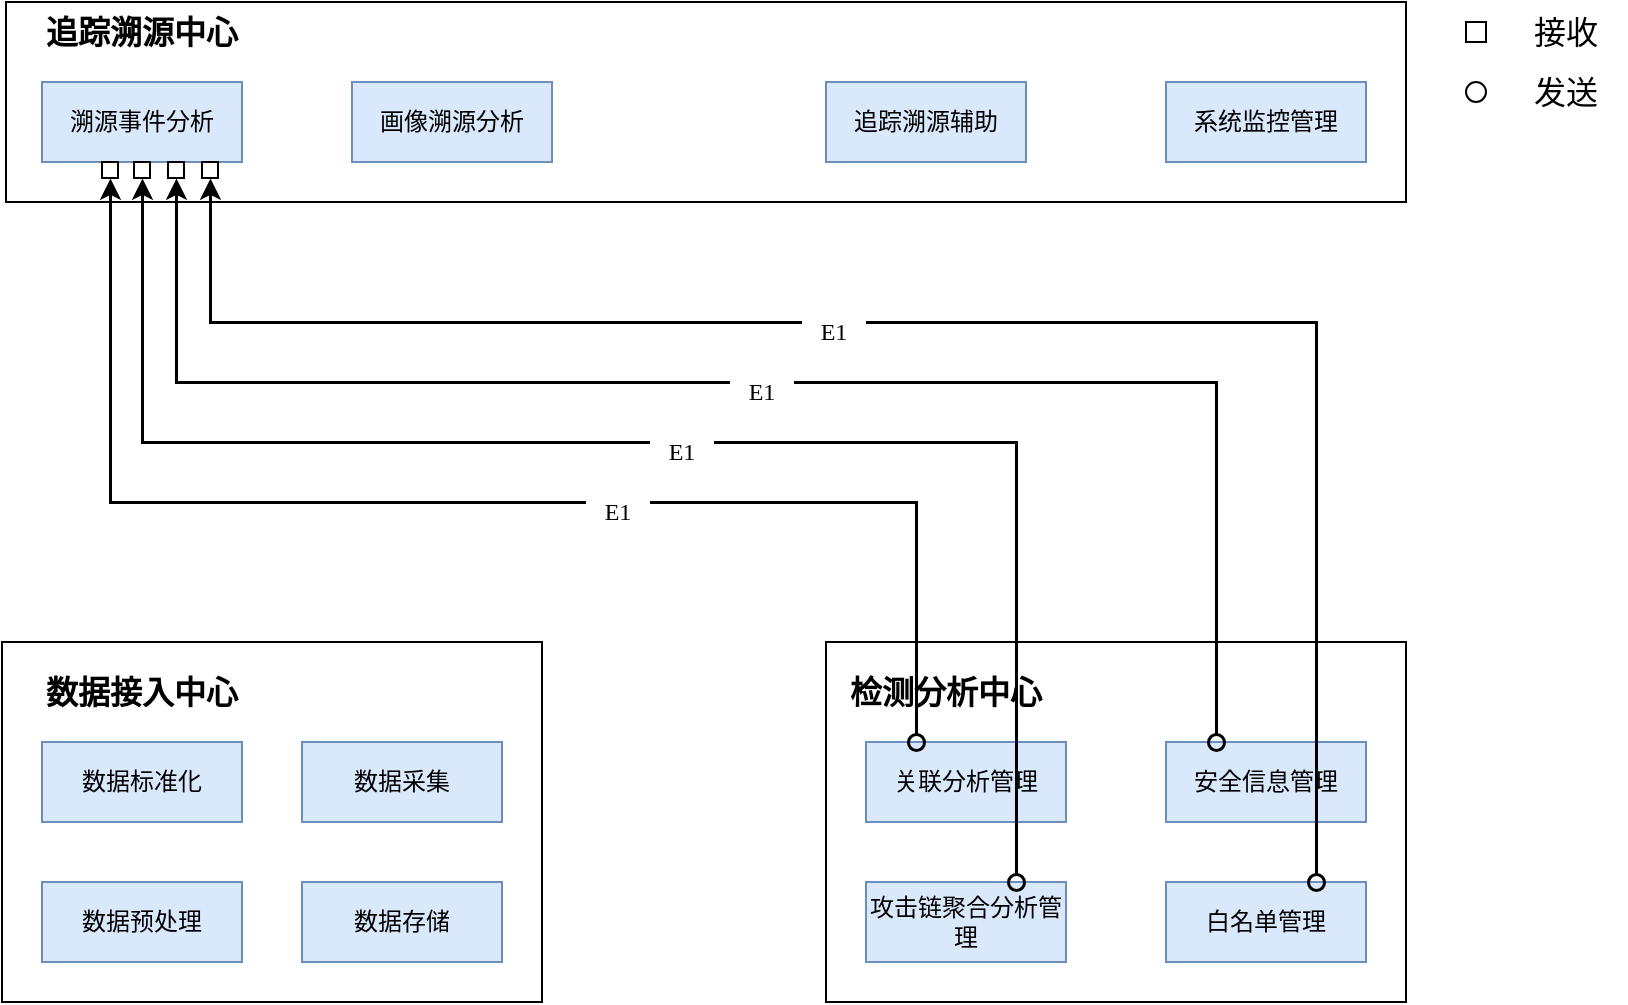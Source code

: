<mxfile version="17.1.3" type="github">
  <diagram id="C5RBs43oDa-KdzZeNtuy" name="Page-1">
    <mxGraphModel dx="1070" dy="1850" grid="1" gridSize="10" guides="1" tooltips="1" connect="1" arrows="1" fold="1" page="1" pageScale="1" pageWidth="827" pageHeight="1169" math="0" shadow="0">
      <root>
        <mxCell id="WIyWlLk6GJQsqaUBKTNV-0" />
        <mxCell id="WIyWlLk6GJQsqaUBKTNV-1" parent="WIyWlLk6GJQsqaUBKTNV-0" />
        <mxCell id="ym5Kv6FDzrjFt7_dx-2i-0" value="" style="rounded=0;whiteSpace=wrap;html=1;" vertex="1" parent="WIyWlLk6GJQsqaUBKTNV-1">
          <mxGeometry x="140" y="-20" width="700" height="100" as="geometry" />
        </mxCell>
        <mxCell id="ym5Kv6FDzrjFt7_dx-2i-1" value="追踪溯源中心" style="text;html=1;strokeColor=none;fillColor=none;align=center;verticalAlign=middle;whiteSpace=wrap;rounded=0;fontStyle=1;fontSize=16;" vertex="1" parent="WIyWlLk6GJQsqaUBKTNV-1">
          <mxGeometry x="148" y="-20" width="120" height="30" as="geometry" />
        </mxCell>
        <mxCell id="ym5Kv6FDzrjFt7_dx-2i-2" value="溯源事件分析" style="rounded=0;whiteSpace=wrap;html=1;fillColor=#dae8fc;strokeColor=#6c8ebf;" vertex="1" parent="WIyWlLk6GJQsqaUBKTNV-1">
          <mxGeometry x="158" y="20" width="100" height="40" as="geometry" />
        </mxCell>
        <mxCell id="ym5Kv6FDzrjFt7_dx-2i-3" value="画像溯源分析" style="rounded=0;whiteSpace=wrap;html=1;fillColor=#dae8fc;strokeColor=#6c8ebf;" vertex="1" parent="WIyWlLk6GJQsqaUBKTNV-1">
          <mxGeometry x="313" y="20" width="100" height="40" as="geometry" />
        </mxCell>
        <mxCell id="ym5Kv6FDzrjFt7_dx-2i-5" value="追踪溯源辅助" style="rounded=0;whiteSpace=wrap;html=1;fillColor=#dae8fc;strokeColor=#6c8ebf;" vertex="1" parent="WIyWlLk6GJQsqaUBKTNV-1">
          <mxGeometry x="550" y="20" width="100" height="40" as="geometry" />
        </mxCell>
        <mxCell id="ym5Kv6FDzrjFt7_dx-2i-6" value="系统监控管理" style="rounded=0;whiteSpace=wrap;html=1;fillColor=#dae8fc;strokeColor=#6c8ebf;" vertex="1" parent="WIyWlLk6GJQsqaUBKTNV-1">
          <mxGeometry x="720" y="20" width="100" height="40" as="geometry" />
        </mxCell>
        <mxCell id="ym5Kv6FDzrjFt7_dx-2i-7" value="" style="rounded=0;whiteSpace=wrap;html=1;" vertex="1" parent="WIyWlLk6GJQsqaUBKTNV-1">
          <mxGeometry x="138" y="300" width="270" height="180" as="geometry" />
        </mxCell>
        <mxCell id="ym5Kv6FDzrjFt7_dx-2i-8" value="数据接入中心" style="text;html=1;strokeColor=none;fillColor=none;align=center;verticalAlign=middle;whiteSpace=wrap;rounded=0;fontStyle=1;fontSize=16;" vertex="1" parent="WIyWlLk6GJQsqaUBKTNV-1">
          <mxGeometry x="148" y="310" width="120" height="30" as="geometry" />
        </mxCell>
        <mxCell id="ym5Kv6FDzrjFt7_dx-2i-9" value="数据标准化" style="rounded=0;whiteSpace=wrap;html=1;fillColor=#dae8fc;strokeColor=#6c8ebf;" vertex="1" parent="WIyWlLk6GJQsqaUBKTNV-1">
          <mxGeometry x="158" y="350" width="100" height="40" as="geometry" />
        </mxCell>
        <mxCell id="ym5Kv6FDzrjFt7_dx-2i-10" value="数据预处理" style="rounded=0;whiteSpace=wrap;html=1;fillColor=#dae8fc;strokeColor=#6c8ebf;" vertex="1" parent="WIyWlLk6GJQsqaUBKTNV-1">
          <mxGeometry x="158" y="420" width="100" height="40" as="geometry" />
        </mxCell>
        <mxCell id="ym5Kv6FDzrjFt7_dx-2i-11" value="数据采集" style="rounded=0;whiteSpace=wrap;html=1;fillColor=#dae8fc;strokeColor=#6c8ebf;" vertex="1" parent="WIyWlLk6GJQsqaUBKTNV-1">
          <mxGeometry x="288" y="350" width="100" height="40" as="geometry" />
        </mxCell>
        <mxCell id="ym5Kv6FDzrjFt7_dx-2i-15" value="数据存储" style="rounded=0;whiteSpace=wrap;html=1;fillColor=#dae8fc;strokeColor=#6c8ebf;" vertex="1" parent="WIyWlLk6GJQsqaUBKTNV-1">
          <mxGeometry x="288" y="420" width="100" height="40" as="geometry" />
        </mxCell>
        <mxCell id="ym5Kv6FDzrjFt7_dx-2i-16" value="" style="rounded=0;whiteSpace=wrap;html=1;" vertex="1" parent="WIyWlLk6GJQsqaUBKTNV-1">
          <mxGeometry x="550" y="300" width="290" height="180" as="geometry" />
        </mxCell>
        <mxCell id="ym5Kv6FDzrjFt7_dx-2i-17" value="检测分析中心" style="text;html=1;strokeColor=none;fillColor=none;align=center;verticalAlign=middle;whiteSpace=wrap;rounded=0;fontStyle=1;fontSize=16;" vertex="1" parent="WIyWlLk6GJQsqaUBKTNV-1">
          <mxGeometry x="550" y="310" width="120" height="30" as="geometry" />
        </mxCell>
        <mxCell id="ym5Kv6FDzrjFt7_dx-2i-18" value="关联分析管理" style="rounded=0;whiteSpace=wrap;html=1;fillColor=#dae8fc;strokeColor=#6c8ebf;" vertex="1" parent="WIyWlLk6GJQsqaUBKTNV-1">
          <mxGeometry x="570" y="350" width="100" height="40" as="geometry" />
        </mxCell>
        <mxCell id="ym5Kv6FDzrjFt7_dx-2i-19" style="edgeStyle=orthogonalEdgeStyle;shape=connector;rounded=0;orthogonalLoop=1;jettySize=auto;html=1;exitX=0.25;exitY=0;exitDx=0;exitDy=0;labelBackgroundColor=default;fontFamily=Helvetica;fontSize=16;fontColor=default;startArrow=oval;startFill=0;endArrow=classic;endFill=1;startSize=8;endSize=6;strokeColor=default;strokeWidth=1.5;sketch=0;jumpStyle=arc;entryX=0.5;entryY=1;entryDx=0;entryDy=0;" edge="1" parent="WIyWlLk6GJQsqaUBKTNV-1" source="ym5Kv6FDzrjFt7_dx-2i-18" target="ym5Kv6FDzrjFt7_dx-2i-28">
          <mxGeometry relative="1" as="geometry">
            <mxPoint x="250" y="160" as="targetPoint" />
            <Array as="points">
              <mxPoint x="595" y="230" />
              <mxPoint x="192" y="230" />
            </Array>
          </mxGeometry>
        </mxCell>
        <mxCell id="ym5Kv6FDzrjFt7_dx-2i-20" value="攻击链聚合分析管理" style="rounded=0;whiteSpace=wrap;html=1;fillColor=#dae8fc;strokeColor=#6c8ebf;" vertex="1" parent="WIyWlLk6GJQsqaUBKTNV-1">
          <mxGeometry x="570" y="420" width="100" height="40" as="geometry" />
        </mxCell>
        <mxCell id="ym5Kv6FDzrjFt7_dx-2i-21" style="edgeStyle=orthogonalEdgeStyle;shape=connector;rounded=0;sketch=0;jumpStyle=arc;orthogonalLoop=1;jettySize=auto;html=1;exitX=0.75;exitY=0;exitDx=0;exitDy=0;labelBackgroundColor=default;fontFamily=Helvetica;fontSize=16;fontColor=default;startArrow=oval;startFill=0;endArrow=classic;endFill=1;startSize=8;endSize=6;strokeColor=default;strokeWidth=1.5;entryX=0.5;entryY=1;entryDx=0;entryDy=0;" edge="1" parent="WIyWlLk6GJQsqaUBKTNV-1" source="ym5Kv6FDzrjFt7_dx-2i-20" target="ym5Kv6FDzrjFt7_dx-2i-27">
          <mxGeometry relative="1" as="geometry">
            <Array as="points">
              <mxPoint x="645" y="200" />
              <mxPoint x="208" y="200" />
            </Array>
          </mxGeometry>
        </mxCell>
        <mxCell id="ym5Kv6FDzrjFt7_dx-2i-22" value="安全信息管理" style="rounded=0;whiteSpace=wrap;html=1;fillColor=#dae8fc;strokeColor=#6c8ebf;" vertex="1" parent="WIyWlLk6GJQsqaUBKTNV-1">
          <mxGeometry x="720" y="350" width="100" height="40" as="geometry" />
        </mxCell>
        <mxCell id="ym5Kv6FDzrjFt7_dx-2i-23" style="edgeStyle=orthogonalEdgeStyle;shape=connector;rounded=0;sketch=0;jumpStyle=arc;orthogonalLoop=1;jettySize=auto;html=1;exitX=0.25;exitY=0;exitDx=0;exitDy=0;entryX=0.5;entryY=1;entryDx=0;entryDy=0;labelBackgroundColor=default;fontFamily=Helvetica;fontSize=16;fontColor=default;startArrow=oval;startFill=0;endArrow=classic;endFill=1;startSize=8;endSize=6;strokeColor=default;strokeWidth=1.5;" edge="1" parent="WIyWlLk6GJQsqaUBKTNV-1" source="ym5Kv6FDzrjFt7_dx-2i-22" target="ym5Kv6FDzrjFt7_dx-2i-29">
          <mxGeometry relative="1" as="geometry">
            <Array as="points">
              <mxPoint x="745" y="170" />
              <mxPoint x="225" y="170" />
            </Array>
          </mxGeometry>
        </mxCell>
        <mxCell id="ym5Kv6FDzrjFt7_dx-2i-24" value="白名单管理" style="rounded=0;whiteSpace=wrap;html=1;fillColor=#dae8fc;strokeColor=#6c8ebf;" vertex="1" parent="WIyWlLk6GJQsqaUBKTNV-1">
          <mxGeometry x="720" y="420" width="100" height="40" as="geometry" />
        </mxCell>
        <mxCell id="ym5Kv6FDzrjFt7_dx-2i-25" style="edgeStyle=orthogonalEdgeStyle;shape=connector;rounded=0;sketch=0;jumpStyle=arc;orthogonalLoop=1;jettySize=auto;html=1;exitX=0.75;exitY=0;exitDx=0;exitDy=0;entryX=0.5;entryY=1;entryDx=0;entryDy=0;labelBackgroundColor=default;fontFamily=Helvetica;fontSize=16;fontColor=default;startArrow=oval;startFill=0;endArrow=classic;endFill=1;startSize=8;endSize=6;strokeColor=default;strokeWidth=1.5;" edge="1" parent="WIyWlLk6GJQsqaUBKTNV-1" source="ym5Kv6FDzrjFt7_dx-2i-24" target="ym5Kv6FDzrjFt7_dx-2i-30">
          <mxGeometry relative="1" as="geometry">
            <Array as="points">
              <mxPoint x="795" y="140" />
              <mxPoint x="242" y="140" />
            </Array>
          </mxGeometry>
        </mxCell>
        <mxCell id="ym5Kv6FDzrjFt7_dx-2i-27" value="" style="rounded=0;whiteSpace=wrap;html=1;fontFamily=Helvetica;fontSize=16;fontColor=default;" vertex="1" parent="WIyWlLk6GJQsqaUBKTNV-1">
          <mxGeometry x="204" y="60" width="8" height="8" as="geometry" />
        </mxCell>
        <mxCell id="ym5Kv6FDzrjFt7_dx-2i-28" value="" style="rounded=0;whiteSpace=wrap;html=1;fontFamily=Helvetica;fontSize=16;fontColor=default;" vertex="1" parent="WIyWlLk6GJQsqaUBKTNV-1">
          <mxGeometry x="188" y="60" width="8" height="8" as="geometry" />
        </mxCell>
        <mxCell id="ym5Kv6FDzrjFt7_dx-2i-29" value="" style="rounded=0;whiteSpace=wrap;html=1;fontFamily=Helvetica;fontSize=16;fontColor=default;" vertex="1" parent="WIyWlLk6GJQsqaUBKTNV-1">
          <mxGeometry x="221" y="60" width="8" height="8" as="geometry" />
        </mxCell>
        <mxCell id="ym5Kv6FDzrjFt7_dx-2i-30" value="" style="rounded=0;whiteSpace=wrap;html=1;fontFamily=Helvetica;fontSize=16;fontColor=default;" vertex="1" parent="WIyWlLk6GJQsqaUBKTNV-1">
          <mxGeometry x="238" y="60" width="8" height="8" as="geometry" />
        </mxCell>
        <mxCell id="ym5Kv6FDzrjFt7_dx-2i-34" value="" style="group" vertex="1" connectable="0" parent="WIyWlLk6GJQsqaUBKTNV-1">
          <mxGeometry x="870" y="-20" width="80" height="60" as="geometry" />
        </mxCell>
        <mxCell id="ym5Kv6FDzrjFt7_dx-2i-35" value="" style="rounded=0;whiteSpace=wrap;html=1;fontFamily=Helvetica;fontSize=16;fontColor=default;" vertex="1" parent="ym5Kv6FDzrjFt7_dx-2i-34">
          <mxGeometry y="10" width="10" height="10" as="geometry" />
        </mxCell>
        <mxCell id="ym5Kv6FDzrjFt7_dx-2i-36" value="接收" style="text;html=1;strokeColor=none;fillColor=none;align=center;verticalAlign=middle;whiteSpace=wrap;rounded=0;fontFamily=Helvetica;fontSize=16;fontColor=default;" vertex="1" parent="ym5Kv6FDzrjFt7_dx-2i-34">
          <mxGeometry x="20" width="60" height="30" as="geometry" />
        </mxCell>
        <mxCell id="ym5Kv6FDzrjFt7_dx-2i-37" value="" style="ellipse;whiteSpace=wrap;html=1;aspect=fixed;fontFamily=Helvetica;fontSize=16;fontColor=default;" vertex="1" parent="ym5Kv6FDzrjFt7_dx-2i-34">
          <mxGeometry y="40" width="10" height="10" as="geometry" />
        </mxCell>
        <mxCell id="ym5Kv6FDzrjFt7_dx-2i-38" value="发送" style="text;html=1;strokeColor=none;fillColor=none;align=center;verticalAlign=middle;whiteSpace=wrap;rounded=0;fontFamily=Helvetica;fontSize=16;fontColor=default;" vertex="1" parent="ym5Kv6FDzrjFt7_dx-2i-34">
          <mxGeometry x="20" y="30" width="60" height="30" as="geometry" />
        </mxCell>
        <mxCell id="ym5Kv6FDzrjFt7_dx-2i-41" value="&lt;span lang=&quot;EN-US&quot; style=&quot;font-size: 12px ; font-family: &amp;#34;times new roman&amp;#34; , serif&quot;&gt;E1&lt;/span&gt;" style="text;html=1;strokeColor=none;fillColor=#FFFFFF;align=center;verticalAlign=middle;whiteSpace=wrap;rounded=0;fontFamily=Helvetica;fontSize=12;fontColor=default;" vertex="1" parent="WIyWlLk6GJQsqaUBKTNV-1">
          <mxGeometry x="430" y="220" width="32" height="30" as="geometry" />
        </mxCell>
        <mxCell id="ym5Kv6FDzrjFt7_dx-2i-42" value="&lt;span lang=&quot;EN-US&quot; style=&quot;font-size: 12px ; font-family: &amp;#34;times new roman&amp;#34; , serif&quot;&gt;E1&lt;/span&gt;" style="text;html=1;strokeColor=none;fillColor=#FFFFFF;align=center;verticalAlign=middle;whiteSpace=wrap;rounded=0;fontFamily=Helvetica;fontSize=12;fontColor=default;" vertex="1" parent="WIyWlLk6GJQsqaUBKTNV-1">
          <mxGeometry x="462" y="190" width="32" height="30" as="geometry" />
        </mxCell>
        <mxCell id="ym5Kv6FDzrjFt7_dx-2i-43" value="&lt;span lang=&quot;EN-US&quot; style=&quot;font-size: 12px ; font-family: &amp;#34;times new roman&amp;#34; , serif&quot;&gt;E1&lt;/span&gt;" style="text;html=1;strokeColor=none;fillColor=#FFFFFF;align=center;verticalAlign=middle;whiteSpace=wrap;rounded=0;fontFamily=Helvetica;fontSize=12;fontColor=default;" vertex="1" parent="WIyWlLk6GJQsqaUBKTNV-1">
          <mxGeometry x="502" y="160" width="32" height="30" as="geometry" />
        </mxCell>
        <mxCell id="ym5Kv6FDzrjFt7_dx-2i-44" value="&lt;span lang=&quot;EN-US&quot; style=&quot;font-size: 12px ; font-family: &amp;#34;times new roman&amp;#34; , serif&quot;&gt;E1&lt;/span&gt;" style="text;html=1;strokeColor=none;fillColor=#FFFFFF;align=center;verticalAlign=middle;whiteSpace=wrap;rounded=0;fontFamily=Helvetica;fontSize=12;fontColor=default;" vertex="1" parent="WIyWlLk6GJQsqaUBKTNV-1">
          <mxGeometry x="538" y="130" width="32" height="30" as="geometry" />
        </mxCell>
      </root>
    </mxGraphModel>
  </diagram>
</mxfile>
